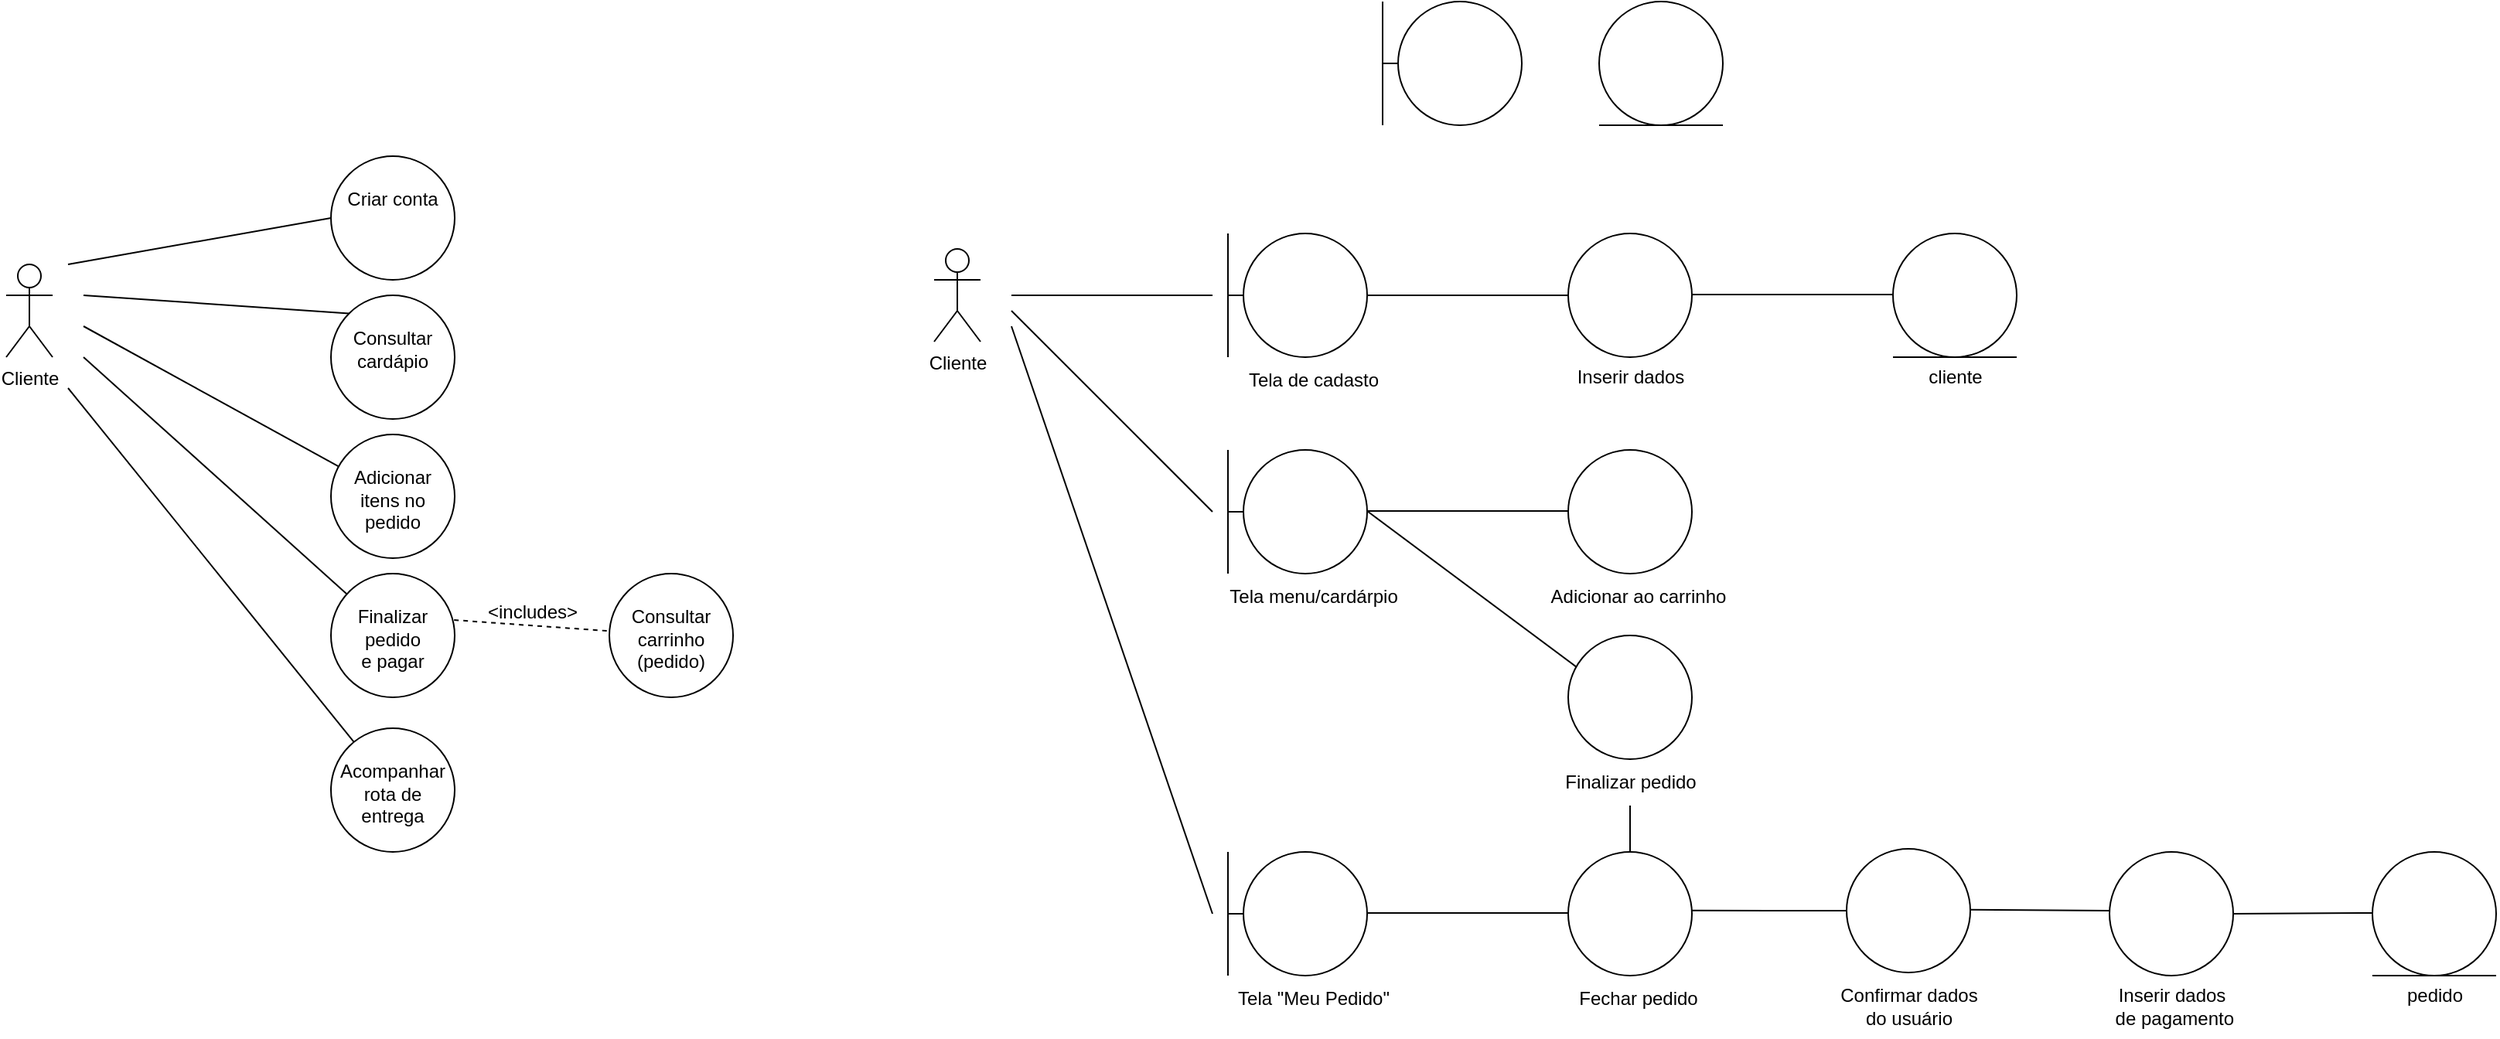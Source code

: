 <mxfile version="26.2.12">
  <diagram id="C5RBs43oDa-KdzZeNtuy" name="Page-1">
    <mxGraphModel dx="1604" dy="1828" grid="1" gridSize="10" guides="1" tooltips="1" connect="1" arrows="1" fold="1" page="1" pageScale="1" pageWidth="827" pageHeight="1169" math="0" shadow="0">
      <root>
        <mxCell id="WIyWlLk6GJQsqaUBKTNV-0" />
        <mxCell id="WIyWlLk6GJQsqaUBKTNV-1" parent="WIyWlLk6GJQsqaUBKTNV-0" />
        <mxCell id="tH3cOW_SNGwzFz0E0HPW-0" value="Cliente" style="shape=umlActor;verticalLabelPosition=bottom;verticalAlign=top;html=1;outlineConnect=0;" vertex="1" parent="WIyWlLk6GJQsqaUBKTNV-1">
          <mxGeometry x="90" y="100" width="30" height="60" as="geometry" />
        </mxCell>
        <mxCell id="tH3cOW_SNGwzFz0E0HPW-1" value="&lt;div&gt;&lt;br&gt;&lt;/div&gt;&lt;div&gt;Criar conta&lt;/div&gt;" style="ellipse;whiteSpace=wrap;html=1;verticalAlign=top;" vertex="1" parent="WIyWlLk6GJQsqaUBKTNV-1">
          <mxGeometry x="300" y="30" width="80" height="80" as="geometry" />
        </mxCell>
        <mxCell id="tH3cOW_SNGwzFz0E0HPW-3" value="&lt;div&gt;&lt;br&gt;&lt;/div&gt;Consultar cardápio" style="ellipse;whiteSpace=wrap;html=1;verticalAlign=top;" vertex="1" parent="WIyWlLk6GJQsqaUBKTNV-1">
          <mxGeometry x="300" y="120" width="80" height="80" as="geometry" />
        </mxCell>
        <mxCell id="tH3cOW_SNGwzFz0E0HPW-5" value="&lt;div&gt;&lt;br&gt;&lt;/div&gt;Adicionar itens no pedido" style="ellipse;whiteSpace=wrap;html=1;verticalAlign=top;" vertex="1" parent="WIyWlLk6GJQsqaUBKTNV-1">
          <mxGeometry x="300" y="210" width="80" height="80" as="geometry" />
        </mxCell>
        <mxCell id="tH3cOW_SNGwzFz0E0HPW-7" value="&lt;div&gt;&lt;br&gt;&lt;/div&gt;Finalizar pedido&lt;div&gt;e pagar&lt;/div&gt;" style="ellipse;whiteSpace=wrap;html=1;verticalAlign=top;" vertex="1" parent="WIyWlLk6GJQsqaUBKTNV-1">
          <mxGeometry x="300" y="300" width="80" height="80" as="geometry" />
        </mxCell>
        <mxCell id="tH3cOW_SNGwzFz0E0HPW-10" value="&lt;div&gt;&lt;br&gt;&lt;/div&gt;Acompanhar rota de entrega" style="ellipse;whiteSpace=wrap;html=1;verticalAlign=top;" vertex="1" parent="WIyWlLk6GJQsqaUBKTNV-1">
          <mxGeometry x="300" y="400" width="80" height="80" as="geometry" />
        </mxCell>
        <mxCell id="tH3cOW_SNGwzFz0E0HPW-12" value="&lt;div&gt;&lt;br&gt;&lt;/div&gt;&lt;div&gt;Consultar carrinho (pedido)&lt;/div&gt;" style="ellipse;whiteSpace=wrap;html=1;verticalAlign=top;" vertex="1" parent="WIyWlLk6GJQsqaUBKTNV-1">
          <mxGeometry x="480" y="300" width="80" height="80" as="geometry" />
        </mxCell>
        <mxCell id="tH3cOW_SNGwzFz0E0HPW-15" value="" style="endArrow=none;html=1;rounded=0;entryX=0;entryY=0.5;entryDx=0;entryDy=0;" edge="1" parent="WIyWlLk6GJQsqaUBKTNV-1" target="tH3cOW_SNGwzFz0E0HPW-1">
          <mxGeometry width="50" height="50" relative="1" as="geometry">
            <mxPoint x="130" y="100" as="sourcePoint" />
            <mxPoint x="220" y="80" as="targetPoint" />
          </mxGeometry>
        </mxCell>
        <mxCell id="tH3cOW_SNGwzFz0E0HPW-16" value="" style="endArrow=none;html=1;rounded=0;entryX=0;entryY=0;entryDx=0;entryDy=0;" edge="1" parent="WIyWlLk6GJQsqaUBKTNV-1" target="tH3cOW_SNGwzFz0E0HPW-3">
          <mxGeometry width="50" height="50" relative="1" as="geometry">
            <mxPoint x="140" y="120" as="sourcePoint" />
            <mxPoint x="310" y="80" as="targetPoint" />
          </mxGeometry>
        </mxCell>
        <mxCell id="tH3cOW_SNGwzFz0E0HPW-17" value="" style="endArrow=none;html=1;rounded=0;" edge="1" parent="WIyWlLk6GJQsqaUBKTNV-1" target="tH3cOW_SNGwzFz0E0HPW-5">
          <mxGeometry width="50" height="50" relative="1" as="geometry">
            <mxPoint x="140" y="140" as="sourcePoint" />
            <mxPoint x="320" y="90" as="targetPoint" />
          </mxGeometry>
        </mxCell>
        <mxCell id="tH3cOW_SNGwzFz0E0HPW-18" value="" style="endArrow=none;html=1;rounded=0;" edge="1" parent="WIyWlLk6GJQsqaUBKTNV-1" target="tH3cOW_SNGwzFz0E0HPW-7">
          <mxGeometry width="50" height="50" relative="1" as="geometry">
            <mxPoint x="140" y="160" as="sourcePoint" />
            <mxPoint x="330" y="100" as="targetPoint" />
          </mxGeometry>
        </mxCell>
        <mxCell id="tH3cOW_SNGwzFz0E0HPW-19" value="" style="endArrow=none;html=1;rounded=0;" edge="1" parent="WIyWlLk6GJQsqaUBKTNV-1" target="tH3cOW_SNGwzFz0E0HPW-10">
          <mxGeometry width="50" height="50" relative="1" as="geometry">
            <mxPoint x="130" y="180" as="sourcePoint" />
            <mxPoint x="340" y="110" as="targetPoint" />
          </mxGeometry>
        </mxCell>
        <mxCell id="tH3cOW_SNGwzFz0E0HPW-21" value="" style="endArrow=none;dashed=1;html=1;rounded=0;exitX=0.995;exitY=0.375;exitDx=0;exitDy=0;exitPerimeter=0;" edge="1" parent="WIyWlLk6GJQsqaUBKTNV-1" source="tH3cOW_SNGwzFz0E0HPW-7" target="tH3cOW_SNGwzFz0E0HPW-12">
          <mxGeometry width="50" height="50" relative="1" as="geometry">
            <mxPoint x="600" y="350" as="sourcePoint" />
            <mxPoint x="650" y="300" as="targetPoint" />
          </mxGeometry>
        </mxCell>
        <mxCell id="tH3cOW_SNGwzFz0E0HPW-22" value="&amp;lt;includes&amp;gt;" style="text;html=1;align=center;verticalAlign=middle;resizable=0;points=[];autosize=1;strokeColor=none;fillColor=none;" vertex="1" parent="WIyWlLk6GJQsqaUBKTNV-1">
          <mxGeometry x="390" y="310" width="80" height="30" as="geometry" />
        </mxCell>
        <mxCell id="tH3cOW_SNGwzFz0E0HPW-23" value="Cliente" style="shape=umlActor;verticalLabelPosition=bottom;verticalAlign=top;html=1;outlineConnect=0;" vertex="1" parent="WIyWlLk6GJQsqaUBKTNV-1">
          <mxGeometry x="690" y="90" width="30" height="60" as="geometry" />
        </mxCell>
        <mxCell id="tH3cOW_SNGwzFz0E0HPW-24" value="" style="ellipse;whiteSpace=wrap;html=1;aspect=fixed;" vertex="1" parent="WIyWlLk6GJQsqaUBKTNV-1">
          <mxGeometry x="890" y="80" width="80" height="80" as="geometry" />
        </mxCell>
        <mxCell id="tH3cOW_SNGwzFz0E0HPW-25" value="" style="endArrow=none;html=1;rounded=0;" edge="1" parent="WIyWlLk6GJQsqaUBKTNV-1">
          <mxGeometry width="50" height="50" relative="1" as="geometry">
            <mxPoint x="880" y="80" as="sourcePoint" />
            <mxPoint x="880" y="160" as="targetPoint" />
          </mxGeometry>
        </mxCell>
        <mxCell id="tH3cOW_SNGwzFz0E0HPW-26" value="" style="endArrow=none;html=1;rounded=0;exitX=0;exitY=0.5;exitDx=0;exitDy=0;" edge="1" parent="WIyWlLk6GJQsqaUBKTNV-1" source="tH3cOW_SNGwzFz0E0HPW-24">
          <mxGeometry width="50" height="50" relative="1" as="geometry">
            <mxPoint x="810" y="260" as="sourcePoint" />
            <mxPoint x="880" y="120" as="targetPoint" />
          </mxGeometry>
        </mxCell>
        <mxCell id="tH3cOW_SNGwzFz0E0HPW-27" value="" style="ellipse;whiteSpace=wrap;html=1;aspect=fixed;" vertex="1" parent="WIyWlLk6GJQsqaUBKTNV-1">
          <mxGeometry x="990" y="-70" width="80" height="80" as="geometry" />
        </mxCell>
        <mxCell id="tH3cOW_SNGwzFz0E0HPW-28" value="" style="endArrow=none;html=1;rounded=0;" edge="1" parent="WIyWlLk6GJQsqaUBKTNV-1">
          <mxGeometry width="50" height="50" relative="1" as="geometry">
            <mxPoint x="980" y="-70" as="sourcePoint" />
            <mxPoint x="980" y="10" as="targetPoint" />
          </mxGeometry>
        </mxCell>
        <mxCell id="tH3cOW_SNGwzFz0E0HPW-29" value="" style="endArrow=none;html=1;rounded=0;exitX=0;exitY=0.5;exitDx=0;exitDy=0;" edge="1" parent="WIyWlLk6GJQsqaUBKTNV-1" source="tH3cOW_SNGwzFz0E0HPW-27">
          <mxGeometry width="50" height="50" relative="1" as="geometry">
            <mxPoint x="910" y="110" as="sourcePoint" />
            <mxPoint x="980" y="-30" as="targetPoint" />
          </mxGeometry>
        </mxCell>
        <mxCell id="tH3cOW_SNGwzFz0E0HPW-30" value="" style="ellipse;whiteSpace=wrap;html=1;aspect=fixed;rotation=-90;" vertex="1" parent="WIyWlLk6GJQsqaUBKTNV-1">
          <mxGeometry x="1120" y="-70" width="80" height="80" as="geometry" />
        </mxCell>
        <mxCell id="tH3cOW_SNGwzFz0E0HPW-31" value="" style="endArrow=none;html=1;rounded=0;" edge="1" parent="WIyWlLk6GJQsqaUBKTNV-1">
          <mxGeometry width="50" height="50" relative="1" as="geometry">
            <mxPoint x="1120" y="10" as="sourcePoint" />
            <mxPoint x="1200" y="10" as="targetPoint" />
          </mxGeometry>
        </mxCell>
        <mxCell id="tH3cOW_SNGwzFz0E0HPW-33" value="Tela de cadasto" style="text;html=1;align=center;verticalAlign=middle;resizable=0;points=[];autosize=1;strokeColor=none;fillColor=none;" vertex="1" parent="WIyWlLk6GJQsqaUBKTNV-1">
          <mxGeometry x="880" y="160" width="110" height="30" as="geometry" />
        </mxCell>
        <mxCell id="tH3cOW_SNGwzFz0E0HPW-34" value="" style="ellipse;whiteSpace=wrap;html=1;aspect=fixed;" vertex="1" parent="WIyWlLk6GJQsqaUBKTNV-1">
          <mxGeometry x="1100" y="80" width="80" height="80" as="geometry" />
        </mxCell>
        <mxCell id="tH3cOW_SNGwzFz0E0HPW-35" value="Inserir dados" style="text;html=1;align=center;verticalAlign=middle;resizable=0;points=[];autosize=1;strokeColor=none;fillColor=none;" vertex="1" parent="WIyWlLk6GJQsqaUBKTNV-1">
          <mxGeometry x="1095" y="158" width="90" height="30" as="geometry" />
        </mxCell>
        <mxCell id="tH3cOW_SNGwzFz0E0HPW-36" value="" style="ellipse;whiteSpace=wrap;html=1;aspect=fixed;rotation=-90;" vertex="1" parent="WIyWlLk6GJQsqaUBKTNV-1">
          <mxGeometry x="1310" y="80" width="80" height="80" as="geometry" />
        </mxCell>
        <mxCell id="tH3cOW_SNGwzFz0E0HPW-37" value="" style="endArrow=none;html=1;rounded=0;" edge="1" parent="WIyWlLk6GJQsqaUBKTNV-1">
          <mxGeometry width="50" height="50" relative="1" as="geometry">
            <mxPoint x="1310" y="160" as="sourcePoint" />
            <mxPoint x="1390" y="160" as="targetPoint" />
          </mxGeometry>
        </mxCell>
        <mxCell id="tH3cOW_SNGwzFz0E0HPW-38" value="cliente" style="text;html=1;align=center;verticalAlign=middle;resizable=0;points=[];autosize=1;strokeColor=none;fillColor=none;" vertex="1" parent="WIyWlLk6GJQsqaUBKTNV-1">
          <mxGeometry x="1320" y="158" width="60" height="30" as="geometry" />
        </mxCell>
        <mxCell id="tH3cOW_SNGwzFz0E0HPW-39" value="" style="ellipse;whiteSpace=wrap;html=1;aspect=fixed;" vertex="1" parent="WIyWlLk6GJQsqaUBKTNV-1">
          <mxGeometry x="890" y="220" width="80" height="80" as="geometry" />
        </mxCell>
        <mxCell id="tH3cOW_SNGwzFz0E0HPW-40" value="" style="endArrow=none;html=1;rounded=0;" edge="1" parent="WIyWlLk6GJQsqaUBKTNV-1">
          <mxGeometry width="50" height="50" relative="1" as="geometry">
            <mxPoint x="880" y="220" as="sourcePoint" />
            <mxPoint x="880" y="300" as="targetPoint" />
          </mxGeometry>
        </mxCell>
        <mxCell id="tH3cOW_SNGwzFz0E0HPW-41" value="" style="endArrow=none;html=1;rounded=0;exitX=0;exitY=0.5;exitDx=0;exitDy=0;" edge="1" parent="WIyWlLk6GJQsqaUBKTNV-1" source="tH3cOW_SNGwzFz0E0HPW-39">
          <mxGeometry width="50" height="50" relative="1" as="geometry">
            <mxPoint x="810" y="400" as="sourcePoint" />
            <mxPoint x="880" y="260" as="targetPoint" />
          </mxGeometry>
        </mxCell>
        <mxCell id="tH3cOW_SNGwzFz0E0HPW-42" value="Tela menu/cardárpio" style="text;html=1;align=center;verticalAlign=middle;resizable=0;points=[];autosize=1;strokeColor=none;fillColor=none;" vertex="1" parent="WIyWlLk6GJQsqaUBKTNV-1">
          <mxGeometry x="870" y="300" width="130" height="30" as="geometry" />
        </mxCell>
        <mxCell id="tH3cOW_SNGwzFz0E0HPW-43" value="" style="ellipse;whiteSpace=wrap;html=1;aspect=fixed;" vertex="1" parent="WIyWlLk6GJQsqaUBKTNV-1">
          <mxGeometry x="1100" y="220" width="80" height="80" as="geometry" />
        </mxCell>
        <mxCell id="tH3cOW_SNGwzFz0E0HPW-44" value="Adicionar ao carrinho" style="text;html=1;align=center;verticalAlign=middle;resizable=0;points=[];autosize=1;strokeColor=none;fillColor=none;" vertex="1" parent="WIyWlLk6GJQsqaUBKTNV-1">
          <mxGeometry x="1075" y="300" width="140" height="30" as="geometry" />
        </mxCell>
        <mxCell id="tH3cOW_SNGwzFz0E0HPW-45" value="" style="ellipse;whiteSpace=wrap;html=1;aspect=fixed;" vertex="1" parent="WIyWlLk6GJQsqaUBKTNV-1">
          <mxGeometry x="890" y="480" width="80" height="80" as="geometry" />
        </mxCell>
        <mxCell id="tH3cOW_SNGwzFz0E0HPW-46" value="" style="endArrow=none;html=1;rounded=0;" edge="1" parent="WIyWlLk6GJQsqaUBKTNV-1">
          <mxGeometry width="50" height="50" relative="1" as="geometry">
            <mxPoint x="880" y="480" as="sourcePoint" />
            <mxPoint x="880" y="560" as="targetPoint" />
          </mxGeometry>
        </mxCell>
        <mxCell id="tH3cOW_SNGwzFz0E0HPW-47" value="" style="endArrow=none;html=1;rounded=0;exitX=0;exitY=0.5;exitDx=0;exitDy=0;" edge="1" parent="WIyWlLk6GJQsqaUBKTNV-1" source="tH3cOW_SNGwzFz0E0HPW-45">
          <mxGeometry width="50" height="50" relative="1" as="geometry">
            <mxPoint x="810" y="660" as="sourcePoint" />
            <mxPoint x="880" y="520" as="targetPoint" />
          </mxGeometry>
        </mxCell>
        <mxCell id="tH3cOW_SNGwzFz0E0HPW-48" value="Tela &quot;Meu Pedido&quot;" style="text;html=1;align=center;verticalAlign=middle;resizable=0;points=[];autosize=1;strokeColor=none;fillColor=none;" vertex="1" parent="WIyWlLk6GJQsqaUBKTNV-1">
          <mxGeometry x="875" y="560" width="120" height="30" as="geometry" />
        </mxCell>
        <mxCell id="tH3cOW_SNGwzFz0E0HPW-49" value="" style="ellipse;whiteSpace=wrap;html=1;aspect=fixed;" vertex="1" parent="WIyWlLk6GJQsqaUBKTNV-1">
          <mxGeometry x="1100" y="340" width="80" height="80" as="geometry" />
        </mxCell>
        <mxCell id="tH3cOW_SNGwzFz0E0HPW-50" value="Finalizar pedido" style="text;html=1;align=center;verticalAlign=middle;resizable=0;points=[];autosize=1;strokeColor=none;fillColor=none;" vertex="1" parent="WIyWlLk6GJQsqaUBKTNV-1">
          <mxGeometry x="1085" y="420" width="110" height="30" as="geometry" />
        </mxCell>
        <mxCell id="tH3cOW_SNGwzFz0E0HPW-51" value="" style="endArrow=none;html=1;rounded=0;entryX=0;entryY=0.5;entryDx=0;entryDy=0;" edge="1" parent="WIyWlLk6GJQsqaUBKTNV-1" source="tH3cOW_SNGwzFz0E0HPW-24" target="tH3cOW_SNGwzFz0E0HPW-34">
          <mxGeometry width="50" height="50" relative="1" as="geometry">
            <mxPoint x="1220" y="310" as="sourcePoint" />
            <mxPoint x="1270" y="260" as="targetPoint" />
          </mxGeometry>
        </mxCell>
        <mxCell id="tH3cOW_SNGwzFz0E0HPW-52" value="" style="endArrow=none;html=1;rounded=0;entryX=0;entryY=0.5;entryDx=0;entryDy=0;" edge="1" parent="WIyWlLk6GJQsqaUBKTNV-1">
          <mxGeometry width="50" height="50" relative="1" as="geometry">
            <mxPoint x="970" y="259.5" as="sourcePoint" />
            <mxPoint x="1100" y="259.5" as="targetPoint" />
          </mxGeometry>
        </mxCell>
        <mxCell id="tH3cOW_SNGwzFz0E0HPW-53" value="" style="endArrow=none;html=1;rounded=0;entryX=0;entryY=0.5;entryDx=0;entryDy=0;" edge="1" parent="WIyWlLk6GJQsqaUBKTNV-1">
          <mxGeometry width="50" height="50" relative="1" as="geometry">
            <mxPoint x="1180" y="119.5" as="sourcePoint" />
            <mxPoint x="1310" y="119.5" as="targetPoint" />
          </mxGeometry>
        </mxCell>
        <mxCell id="tH3cOW_SNGwzFz0E0HPW-54" value="" style="endArrow=none;html=1;rounded=0;entryX=0.065;entryY=0.254;entryDx=0;entryDy=0;entryPerimeter=0;" edge="1" parent="WIyWlLk6GJQsqaUBKTNV-1" target="tH3cOW_SNGwzFz0E0HPW-49">
          <mxGeometry width="50" height="50" relative="1" as="geometry">
            <mxPoint x="970" y="259.5" as="sourcePoint" />
            <mxPoint x="1100" y="259.5" as="targetPoint" />
          </mxGeometry>
        </mxCell>
        <mxCell id="tH3cOW_SNGwzFz0E0HPW-55" value="" style="endArrow=none;html=1;rounded=0;" edge="1" parent="WIyWlLk6GJQsqaUBKTNV-1">
          <mxGeometry width="50" height="50" relative="1" as="geometry">
            <mxPoint x="740" y="120" as="sourcePoint" />
            <mxPoint x="870" y="120" as="targetPoint" />
          </mxGeometry>
        </mxCell>
        <mxCell id="tH3cOW_SNGwzFz0E0HPW-56" value="" style="endArrow=none;html=1;rounded=0;" edge="1" parent="WIyWlLk6GJQsqaUBKTNV-1">
          <mxGeometry width="50" height="50" relative="1" as="geometry">
            <mxPoint x="870" y="260" as="sourcePoint" />
            <mxPoint x="740" y="130" as="targetPoint" />
          </mxGeometry>
        </mxCell>
        <mxCell id="tH3cOW_SNGwzFz0E0HPW-57" value="" style="endArrow=none;html=1;rounded=0;" edge="1" parent="WIyWlLk6GJQsqaUBKTNV-1">
          <mxGeometry width="50" height="50" relative="1" as="geometry">
            <mxPoint x="740" y="140" as="sourcePoint" />
            <mxPoint x="870" y="520" as="targetPoint" />
          </mxGeometry>
        </mxCell>
        <mxCell id="tH3cOW_SNGwzFz0E0HPW-58" value="" style="ellipse;whiteSpace=wrap;html=1;aspect=fixed;" vertex="1" parent="WIyWlLk6GJQsqaUBKTNV-1">
          <mxGeometry x="1100" y="480" width="80" height="80" as="geometry" />
        </mxCell>
        <mxCell id="tH3cOW_SNGwzFz0E0HPW-59" value="" style="endArrow=none;html=1;rounded=0;entryX=0;entryY=0.5;entryDx=0;entryDy=0;" edge="1" parent="WIyWlLk6GJQsqaUBKTNV-1">
          <mxGeometry width="50" height="50" relative="1" as="geometry">
            <mxPoint x="970" y="519.5" as="sourcePoint" />
            <mxPoint x="1100" y="519.5" as="targetPoint" />
          </mxGeometry>
        </mxCell>
        <mxCell id="tH3cOW_SNGwzFz0E0HPW-60" value="Fechar pedido" style="text;html=1;align=center;verticalAlign=middle;resizable=0;points=[];autosize=1;strokeColor=none;fillColor=none;" vertex="1" parent="WIyWlLk6GJQsqaUBKTNV-1">
          <mxGeometry x="1095" y="560" width="100" height="30" as="geometry" />
        </mxCell>
        <mxCell id="tH3cOW_SNGwzFz0E0HPW-61" value="" style="ellipse;whiteSpace=wrap;html=1;aspect=fixed;rotation=-90;" vertex="1" parent="WIyWlLk6GJQsqaUBKTNV-1">
          <mxGeometry x="1620" y="480" width="80" height="80" as="geometry" />
        </mxCell>
        <mxCell id="tH3cOW_SNGwzFz0E0HPW-62" value="" style="endArrow=none;html=1;rounded=0;" edge="1" parent="WIyWlLk6GJQsqaUBKTNV-1">
          <mxGeometry width="50" height="50" relative="1" as="geometry">
            <mxPoint x="1620" y="560" as="sourcePoint" />
            <mxPoint x="1700" y="560" as="targetPoint" />
          </mxGeometry>
        </mxCell>
        <mxCell id="tH3cOW_SNGwzFz0E0HPW-63" value="pedido" style="text;html=1;align=center;verticalAlign=middle;resizable=0;points=[];autosize=1;strokeColor=none;fillColor=none;" vertex="1" parent="WIyWlLk6GJQsqaUBKTNV-1">
          <mxGeometry x="1630" y="558" width="60" height="30" as="geometry" />
        </mxCell>
        <mxCell id="tH3cOW_SNGwzFz0E0HPW-64" value="" style="endArrow=none;html=1;rounded=0;entryX=0;entryY=0.5;entryDx=0;entryDy=0;" edge="1" parent="WIyWlLk6GJQsqaUBKTNV-1">
          <mxGeometry width="50" height="50" relative="1" as="geometry">
            <mxPoint x="1530" y="520" as="sourcePoint" />
            <mxPoint x="1620" y="519.5" as="targetPoint" />
          </mxGeometry>
        </mxCell>
        <mxCell id="tH3cOW_SNGwzFz0E0HPW-65" value="" style="endArrow=none;html=1;rounded=0;entryX=0.5;entryY=0;entryDx=0;entryDy=0;" edge="1" parent="WIyWlLk6GJQsqaUBKTNV-1" source="tH3cOW_SNGwzFz0E0HPW-50" target="tH3cOW_SNGwzFz0E0HPW-58">
          <mxGeometry width="50" height="50" relative="1" as="geometry">
            <mxPoint x="1130" y="450" as="sourcePoint" />
            <mxPoint x="1110" y="529.5" as="targetPoint" />
          </mxGeometry>
        </mxCell>
        <mxCell id="tH3cOW_SNGwzFz0E0HPW-66" value="" style="ellipse;whiteSpace=wrap;html=1;aspect=fixed;" vertex="1" parent="WIyWlLk6GJQsqaUBKTNV-1">
          <mxGeometry x="1450" y="480" width="80" height="80" as="geometry" />
        </mxCell>
        <mxCell id="tH3cOW_SNGwzFz0E0HPW-67" value="Inserir dados&lt;div&gt;&amp;nbsp;de pagamento&lt;/div&gt;" style="text;html=1;align=center;verticalAlign=middle;resizable=0;points=[];autosize=1;strokeColor=none;fillColor=none;" vertex="1" parent="WIyWlLk6GJQsqaUBKTNV-1">
          <mxGeometry x="1440" y="560" width="100" height="40" as="geometry" />
        </mxCell>
        <mxCell id="tH3cOW_SNGwzFz0E0HPW-68" value="" style="ellipse;whiteSpace=wrap;html=1;aspect=fixed;rotation=-90;" vertex="1" parent="WIyWlLk6GJQsqaUBKTNV-1">
          <mxGeometry x="1280" y="478" width="80" height="80" as="geometry" />
        </mxCell>
        <mxCell id="tH3cOW_SNGwzFz0E0HPW-71" value="" style="endArrow=none;html=1;rounded=0;entryX=0.5;entryY=0;entryDx=0;entryDy=0;" edge="1" parent="WIyWlLk6GJQsqaUBKTNV-1" target="tH3cOW_SNGwzFz0E0HPW-68">
          <mxGeometry width="50" height="50" relative="1" as="geometry">
            <mxPoint x="1180" y="517.88" as="sourcePoint" />
            <mxPoint x="1270" y="517.38" as="targetPoint" />
          </mxGeometry>
        </mxCell>
        <mxCell id="tH3cOW_SNGwzFz0E0HPW-72" value="" style="endArrow=none;html=1;rounded=0;" edge="1" parent="WIyWlLk6GJQsqaUBKTNV-1">
          <mxGeometry width="50" height="50" relative="1" as="geometry">
            <mxPoint x="1360" y="517.38" as="sourcePoint" />
            <mxPoint x="1450" y="518" as="targetPoint" />
          </mxGeometry>
        </mxCell>
        <mxCell id="tH3cOW_SNGwzFz0E0HPW-73" value="Confirmar dados&lt;div&gt;do usuário&lt;/div&gt;" style="text;html=1;align=center;verticalAlign=middle;resizable=0;points=[];autosize=1;strokeColor=none;fillColor=none;" vertex="1" parent="WIyWlLk6GJQsqaUBKTNV-1">
          <mxGeometry x="1265" y="560" width="110" height="40" as="geometry" />
        </mxCell>
      </root>
    </mxGraphModel>
  </diagram>
</mxfile>
